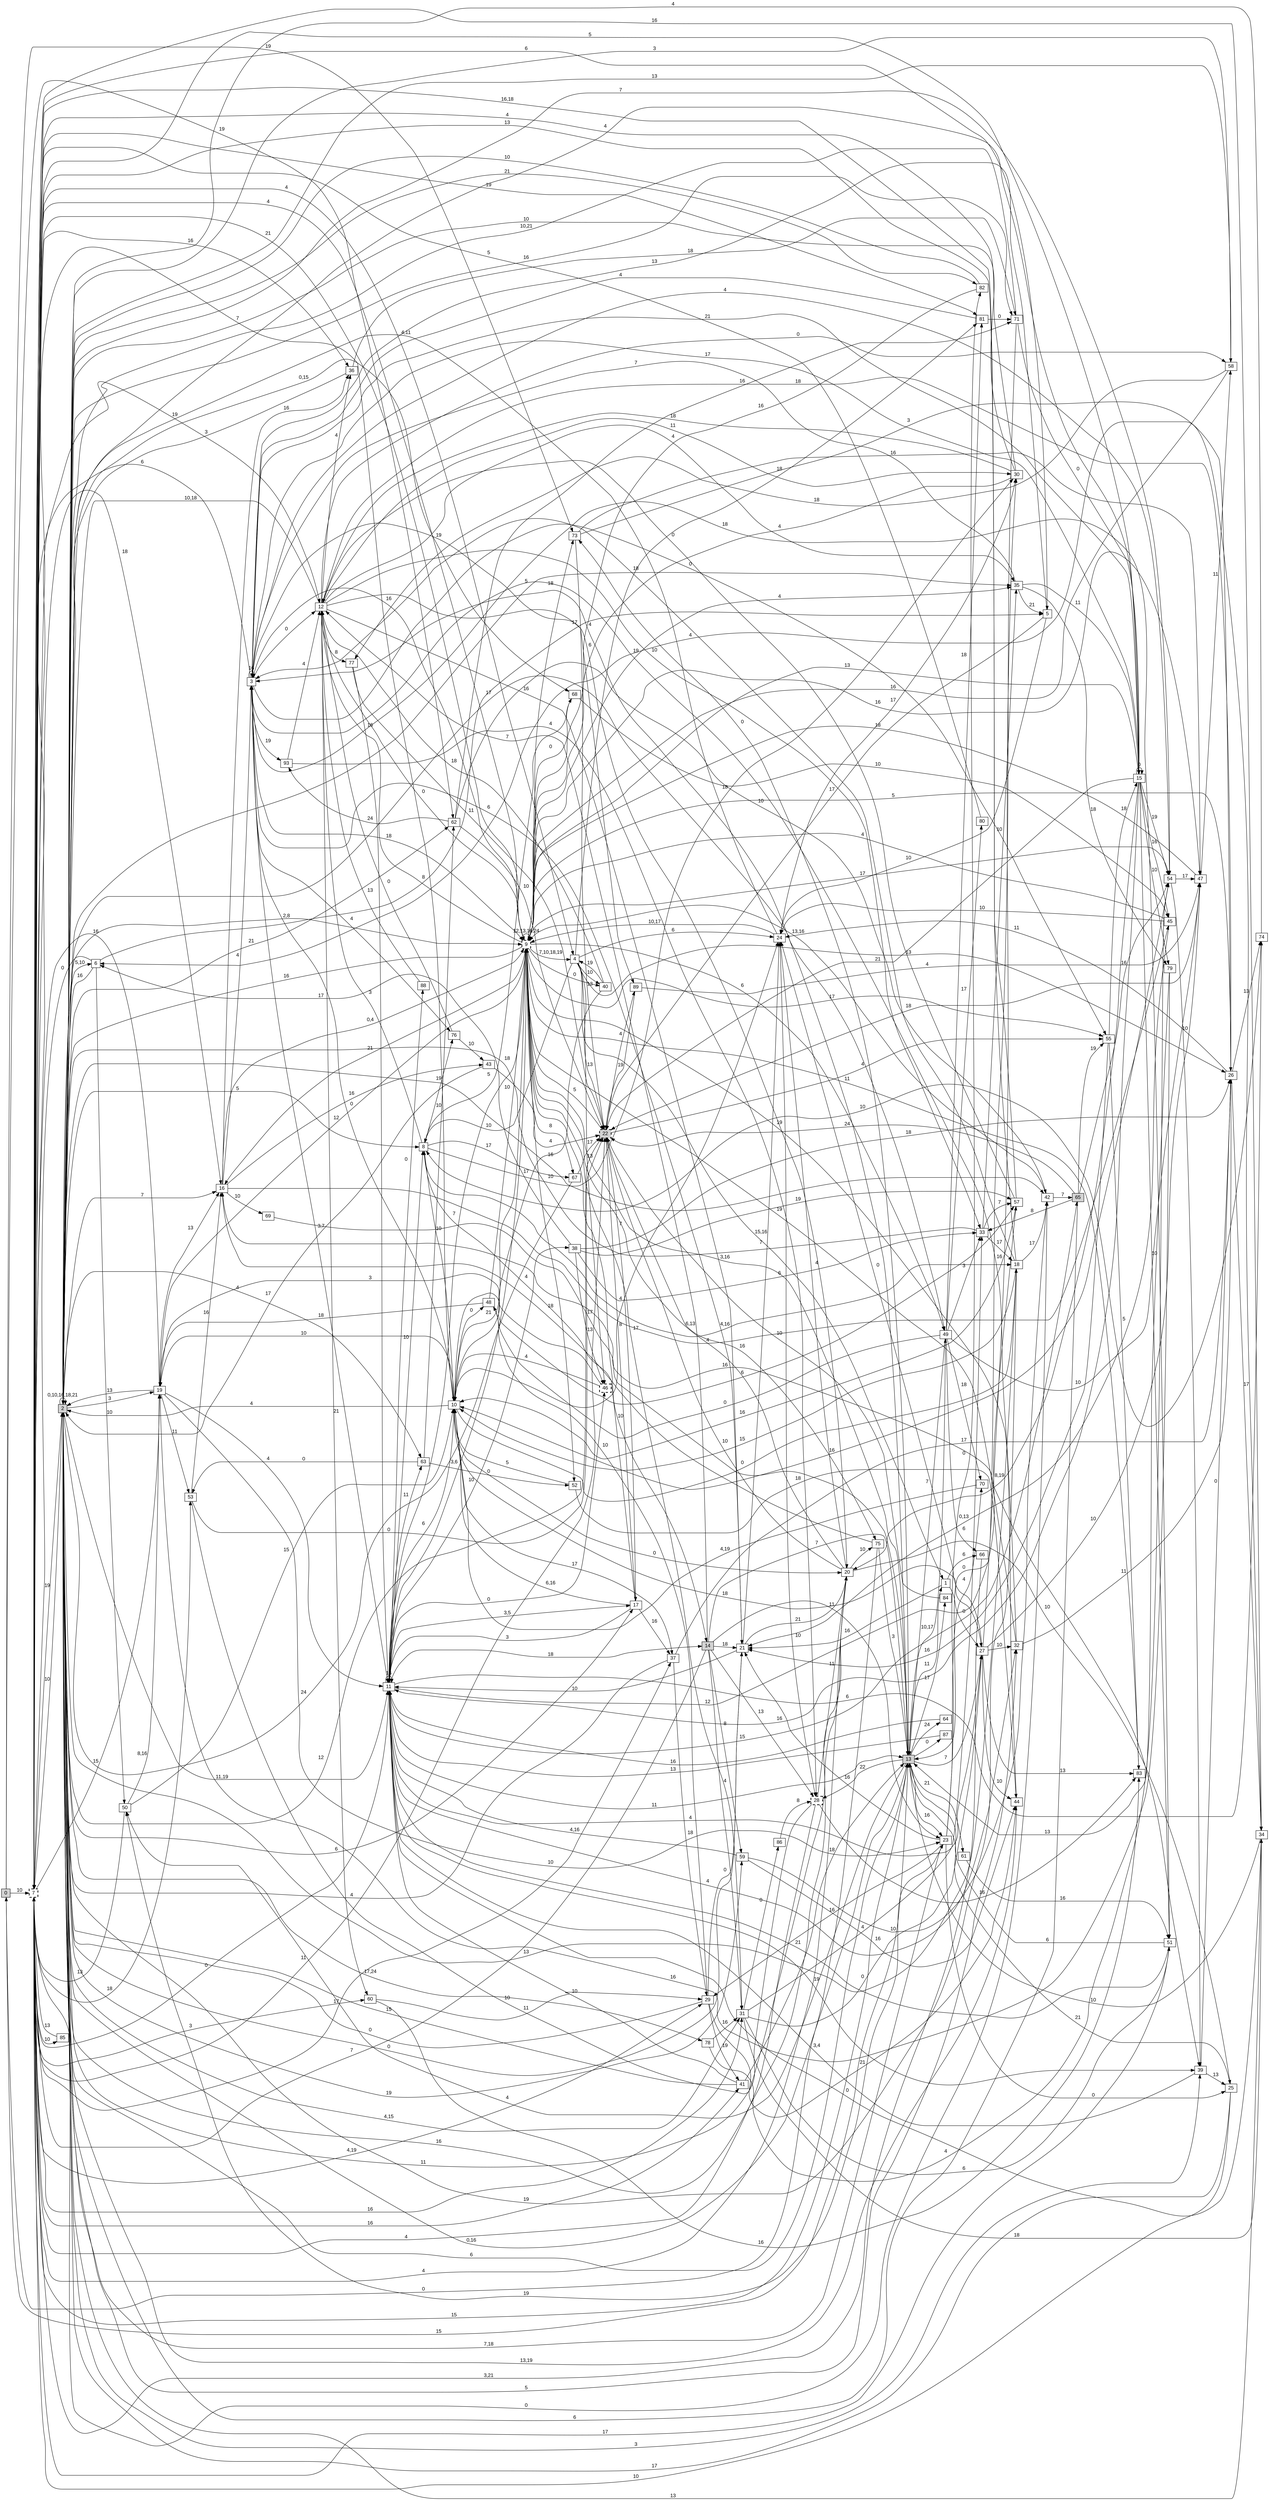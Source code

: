 digraph "NDFA" {
  rankdir=LR
  node [shape=box width=0.1 height=0.1 fontname=Arial]
  edge [fontname=Arial]
/* Estados */
 s0 [label="0" style="filled"] /* I:1 F:0 D:0 */
 s1 [label="1" ] /* I:0 F:0 D:0 */
 s2 [label="2" style="filled"] /* I:1 F:0 D:0 */
 s3 [label="3" ] /* I:0 F:0 D:0 */
 s4 [label="4" ] /* I:0 F:0 D:0 */
 s5 [label="5" ] /* I:0 F:0 D:0 */
 s6 [label="6" ] /* I:0 F:0 D:0 */
 s7 [label="7" style="bold,dashed"] /* I:0 F:1 D:0 */
 s8 [label="8" ] /* I:0 F:0 D:0 */
 s9 [label="9" style="bold,dashed"] /* I:0 F:1 D:0 */
 s10 [label="10" ] /* I:0 F:0 D:0 */
 s11 [label="11" ] /* I:0 F:0 D:0 */
 s12 [label="12" ] /* I:0 F:0 D:0 */
 s13 [label="13" style="filled"] /* I:1 F:0 D:0 */
 s14 [label="14" style="filled"] /* I:1 F:0 D:0 */
 s15 [label="15" ] /* I:0 F:0 D:0 */
 s16 [label="16" ] /* I:0 F:0 D:0 */
 s17 [label="17" ] /* I:0 F:0 D:0 */
 s18 [label="18" ] /* I:0 F:0 D:0 */
 s19 [label="19" ] /* I:0 F:0 D:0 */
 s20 [label="20" ] /* I:0 F:0 D:0 */
 s21 [label="21" ] /* I:0 F:0 D:0 */
 s22 [label="22" style="filled,bold,dashed"] /* I:1 F:1 D:0 */
 s23 [label="23" ] /* I:0 F:0 D:0 */
 s24 [label="24" ] /* I:0 F:0 D:0 */
 s25 [label="25" ] /* I:0 F:0 D:0 */
 s26 [label="26" ] /* I:0 F:0 D:0 */
 s27 [label="27" ] /* I:0 F:0 D:0 */
 s28 [label="28" style="bold,dashed"] /* I:0 F:1 D:0 */
 s29 [label="29" ] /* I:0 F:0 D:0 */
 s30 [label="30" ] /* I:0 F:0 D:0 */
 s31 [label="31" ] /* I:0 F:0 D:0 */
 s32 [label="32" ] /* I:0 F:0 D:0 */
 s33 [label="33" ] /* I:0 F:0 D:0 */
 s34 [label="34" ] /* I:0 F:0 D:0 */
 s35 [label="35" ] /* I:0 F:0 D:0 */
 s36 [label="36" ] /* I:0 F:0 D:0 */
 s37 [label="37" ] /* I:0 F:0 D:0 */
 s38 [label="38" ] /* I:0 F:0 D:0 */
 s39 [label="39" ] /* I:0 F:0 D:0 */
 s40 [label="40" ] /* I:0 F:0 D:0 */
 s41 [label="41" ] /* I:0 F:0 D:0 */
 s42 [label="42" ] /* I:0 F:0 D:0 */
 s43 [label="43" ] /* I:0 F:0 D:0 */
 s44 [label="44" ] /* I:0 F:0 D:0 */
 s45 [label="45" ] /* I:0 F:0 D:0 */
 s46 [label="46" style="bold,dashed"] /* I:0 F:1 D:0 */
 s47 [label="47" ] /* I:0 F:0 D:0 */
 s48 [label="48" ] /* I:0 F:0 D:0 */
 s49 [label="49" ] /* I:0 F:0 D:0 */
 s50 [label="50" ] /* I:0 F:0 D:0 */
 s51 [label="51" ] /* I:0 F:0 D:0 */
 s52 [label="52" ] /* I:0 F:0 D:0 */
 s53 [label="53" ] /* I:0 F:0 D:0 */
 s54 [label="54" ] /* I:0 F:0 D:0 */
 s55 [label="55" ] /* I:0 F:0 D:0 */
 s57 [label="57" ] /* I:0 F:0 D:0 */
 s58 [label="58" ] /* I:0 F:0 D:0 */
 s59 [label="59" ] /* I:0 F:0 D:0 */
 s60 [label="60" ] /* I:0 F:0 D:0 */
 s61 [label="61" ] /* I:0 F:0 D:0 */
 s62 [label="62" ] /* I:0 F:0 D:0 */
 s63 [label="63" ] /* I:0 F:0 D:0 */
 s64 [label="64" ] /* I:0 F:0 D:0 */
 s65 [label="65" style="filled"] /* I:1 F:0 D:0 */
 s66 [label="66" ] /* I:0 F:0 D:0 */
 s67 [label="67" ] /* I:0 F:0 D:0 */
 s68 [label="68" ] /* I:0 F:0 D:0 */
 s69 [label="69" ] /* I:0 F:0 D:0 */
 s70 [label="70" ] /* I:0 F:0 D:0 */
 s71 [label="71" ] /* I:0 F:0 D:0 */
 s73 [label="73" ] /* I:0 F:0 D:0 */
 s74 [label="74" ] /* I:0 F:0 D:0 */
 s75 [label="75" ] /* I:0 F:0 D:0 */
 s76 [label="76" ] /* I:0 F:0 D:0 */
 s77 [label="77" ] /* I:0 F:0 D:0 */
 s78 [label="78" ] /* I:0 F:0 D:0 */
 s79 [label="79" ] /* I:0 F:0 D:0 */
 s80 [label="80" ] /* I:0 F:0 D:0 */
 s81 [label="81" ] /* I:0 F:0 D:0 */
 s82 [label="82" ] /* I:0 F:0 D:0 */
 s83 [label="83" ] /* I:0 F:0 D:0 */
 s84 [label="84" ] /* I:0 F:0 D:0 */
 s85 [label="85" ] /* I:0 F:0 D:0 */
 s86 [label="86" ] /* I:0 F:0 D:0 */
 s87 [label="87" ] /* I:0 F:0 D:0 */
 s88 [label="88" ] /* I:0 F:0 D:0 */
 s89 [label="89" ] /* I:0 F:0 D:0 */
 s93 [label="93" ] /* I:0 F:0 D:0 */
/* Transiciones */
  s0 -> s7 [label="10"]
  s0 -> s13 [label="15"]
  s0 -> s62 [label="19"]
  s0 -> s73 [label="19"]
  s1 -> s21 [label="16"]
  s1 -> s27 [label="0"]
  s1 -> s66 [label="6"]
  s2 -> s2 [label="0,10,16,18,21"]
  s2 -> s6 [label="5,10"]
  s2 -> s7 [label="10"]
  s2 -> s8 [label="5"]
  s2 -> s9 [label="2,8"]
  s2 -> s11 [label="11,19"]
  s2 -> s13 [label="0,16"]
  s2 -> s15 [label="4"]
  s2 -> s16 [label="7"]
  s2 -> s17 [label="6"]
  s2 -> s18 [label="13"]
  s2 -> s19 [label="3"]
  s2 -> s20 [label="16"]
  s2 -> s22 [label="12"]
  s2 -> s23 [label="7,18"]
  s2 -> s31 [label="4,15"]
  s2 -> s32 [label="5"]
  s2 -> s34 [label="13"]
  s2 -> s35 [label="5"]
  s2 -> s39 [label="3"]
  s2 -> s42 [label="16"]
  s2 -> s49 [label="17"]
  s2 -> s54 [label="7"]
  s2 -> s58 [label="3"]
  s2 -> s59 [label="19"]
  s2 -> s62 [label="21"]
  s2 -> s63 [label="4"]
  s2 -> s68 [label="0,15"]
  s2 -> s71 [label="16"]
  s2 -> s78 [label="17,24"]
  s2 -> s82 [label="21"]
  s3 -> s3 [label="16"]
  s3 -> s7 [label="6"]
  s3 -> s9 [label="18"]
  s3 -> s11 [label="3,7"]
  s3 -> s12 [label="0"]
  s3 -> s15 [label="21"]
  s3 -> s21 [label="6"]
  s3 -> s55 [label="0"]
  s3 -> s76 [label="4"]
  s3 -> s89 [label="19"]
  s3 -> s93 [label="19"]
  s4 -> s1 [label="15,16"]
  s4 -> s8 [label="10"]
  s4 -> s22 [label="13"]
  s4 -> s24 [label="6"]
  s4 -> s26 [label="13"]
  s4 -> s40 [label="10"]
  s4 -> s46 [label="13"]
  s4 -> s81 [label="18"]
  s5 -> s3 [label="13"]
  s5 -> s22 [label="17"]
  s5 -> s24 [label="10"]
  s6 -> s2 [label="16"]
  s6 -> s5 [label="17"]
  s6 -> s7 [label="0"]
  s6 -> s50 [label="10"]
  s7 -> s2 [label="19"]
  s7 -> s4 [label="4"]
  s7 -> s5 [label="6"]
  s7 -> s9 [label="4"]
  s7 -> s12 [label="19"]
  s7 -> s16 [label="18"]
  s7 -> s19 [label="15"]
  s7 -> s20 [label="4"]
  s7 -> s22 [label="11"]
  s7 -> s29 [label="4,19"]
  s7 -> s31 [label="16"]
  s7 -> s34 [label="16"]
  s7 -> s36 [label="16"]
  s7 -> s37 [label="17"]
  s7 -> s41 [label="16"]
  s7 -> s42 [label="0"]
  s7 -> s53 [label="18"]
  s7 -> s60 [label="3"]
  s7 -> s81 [label="19"]
  s7 -> s85 [label="10"]
  s8 -> s10 [label="10"]
  s8 -> s12 [label="3"]
  s8 -> s18 [label="4,16"]
  s8 -> s30 [label="18"]
  s8 -> s67 [label="17"]
  s8 -> s76 [label="19"]
  s9 -> s2 [label="16"]
  s9 -> s3 [label="16"]
  s9 -> s4 [label="7,10,18,19"]
  s9 -> s7 [label="21"]
  s9 -> s9 [label="12,13,16,24"]
  s9 -> s11 [label="3,6"]
  s9 -> s12 [label="8"]
  s9 -> s14 [label="10"]
  s9 -> s16 [label="21"]
  s9 -> s31 [label="17"]
  s9 -> s35 [label="4"]
  s9 -> s40 [label="0"]
  s9 -> s47 [label="16"]
  s9 -> s49 [label="6"]
  s9 -> s52 [label="10"]
  s9 -> s54 [label="17"]
  s9 -> s55 [label="17"]
  s9 -> s67 [label="8"]
  s9 -> s68 [label="0"]
  s9 -> s73 [label="18"]
  s10 -> s2 [label="4"]
  s10 -> s3 [label="0"]
  s10 -> s7 [label="7"]
  s10 -> s9 [label="21"]
  s10 -> s18 [label="0"]
  s10 -> s19 [label="10"]
  s10 -> s20 [label="0"]
  s10 -> s24 [label="4"]
  s10 -> s27 [label="18"]
  s10 -> s37 [label="17"]
  s10 -> s48 [label="0"]
  s10 -> s57 [label="6"]
  s11 -> s7 [label="0"]
  s11 -> s8 [label="10"]
  s11 -> s9 [label="7"]
  s11 -> s10 [label="6"]
  s11 -> s11 [label="16"]
  s11 -> s13 [label="11"]
  s11 -> s14 [label="18"]
  s11 -> s17 [label="3,5"]
  s11 -> s32 [label="4"]
  s11 -> s38 [label="10"]
  s11 -> s39 [label="19"]
  s11 -> s46 [label="0"]
  s11 -> s57 [label="12"]
  s11 -> s63 [label="11"]
  s11 -> s65 [label="15"]
  s11 -> s74 [label="6"]
  s11 -> s88 [label="0"]
  s12 -> s2 [label="10,18"]
  s12 -> s9 [label="0"]
  s12 -> s20 [label="6"]
  s12 -> s21 [label="16"]
  s12 -> s30 [label="11"]
  s12 -> s33 [label="10"]
  s12 -> s35 [label="4"]
  s12 -> s36 [label="4"]
  s12 -> s58 [label="0"]
  s12 -> s60 [label="21"]
  s12 -> s77 [label="8"]
  s13 -> s1 [label="11"]
  s13 -> s2 [label="6"]
  s13 -> s3 [label="4"]
  s13 -> s7 [label="15"]
  s13 -> s9 [label="3,16"]
  s13 -> s23 [label="16"]
  s13 -> s27 [label="7"]
  s13 -> s28 [label="22"]
  s13 -> s49 [label="10,17"]
  s13 -> s50 [label="4"]
  s13 -> s61 [label="21"]
  s13 -> s64 [label="24"]
  s13 -> s73 [label="0"]
  s13 -> s84 [label="17"]
  s13 -> s87 [label="0"]
  s14 -> s7 [label="7"]
  s14 -> s12 [label="7"]
  s14 -> s13 [label="7"]
  s14 -> s21 [label="18"]
  s14 -> s23 [label="11"]
  s14 -> s28 [label="13"]
  s14 -> s31 [label="4"]
  s14 -> s59 [label="8"]
  s15 -> s3 [label="17"]
  s15 -> s7 [label="5"]
  s15 -> s9 [label="13"]
  s15 -> s11 [label="16"]
  s15 -> s15 [label="0"]
  s15 -> s20 [label="8,19"]
  s15 -> s22 [label="21"]
  s15 -> s45 [label="16"]
  s15 -> s51 [label="10"]
  s15 -> s54 [label="19"]
  s15 -> s79 [label="10"]
  s16 -> s3 [label="4"]
  s16 -> s9 [label="0,4"]
  s16 -> s36 [label="16"]
  s16 -> s39 [label="16"]
  s16 -> s43 [label="16"]
  s16 -> s45 [label="4"]
  s16 -> s69 [label="10"]
  s17 -> s8 [label="4"]
  s17 -> s10 [label="6,16"]
  s17 -> s11 [label="3"]
  s17 -> s22 [label="8"]
  s17 -> s37 [label="16"]
  s18 -> s2 [label="19"]
  s18 -> s3 [label="18"]
  s18 -> s7 [label="13"]
  s18 -> s10 [label="15"]
  s18 -> s42 [label="17"]
  s19 -> s2 [label="13"]
  s19 -> s7 [label="16"]
  s19 -> s9 [label="12"]
  s19 -> s11 [label="4"]
  s19 -> s16 [label="13"]
  s19 -> s23 [label="10"]
  s19 -> s53 [label="11"]
  s20 -> s9 [label="6,13"]
  s20 -> s22 [label="10"]
  s20 -> s24 [label="4"]
  s20 -> s25 [label="10"]
  s20 -> s75 [label="10"]
  s21 -> s2 [label="0"]
  s21 -> s11 [label="10"]
  s21 -> s20 [label="21"]
  s21 -> s24 [label="7"]
  s22 -> s9 [label="5"]
  s22 -> s17 [label="7"]
  s22 -> s55 [label="4"]
  s22 -> s75 [label="16"]
  s22 -> s89 [label="4"]
  s23 -> s21 [label="16"]
  s23 -> s25 [label="0"]
  s23 -> s29 [label="16"]
  s23 -> s50 [label="19"]
  s23 -> s70 [label="4"]
  s23 -> s82 [label="0"]
  s24 -> s2 [label="4,11"]
  s24 -> s9 [label="10,17"]
  s24 -> s28 [label="10"]
  s24 -> s30 [label="17"]
  s25 -> s2 [label="17"]
  s25 -> s7 [label="10"]
  s25 -> s13 [label="21"]
  s26 -> s9 [label="5"]
  s26 -> s12 [label="18"]
  s26 -> s24 [label="11"]
  s26 -> s34 [label="17"]
  s26 -> s74 [label="13"]
  s27 -> s11 [label="4"]
  s27 -> s24 [label="0"]
  s27 -> s30 [label="16"]
  s27 -> s32 [label="10"]
  s27 -> s44 [label="10"]
  s27 -> s47 [label="10"]
  s27 -> s83 [label="13"]
  s28 -> s2 [label="11"]
  s28 -> s7 [label="4"]
  s28 -> s20 [label="11"]
  s28 -> s83 [label="16"]
  s29 -> s2 [label="0"]
  s29 -> s21 [label="0"]
  s29 -> s41 [label="19"]
  s29 -> s44 [label="21"]
  s29 -> s48 [label="10"]
  s30 -> s2 [label="10"]
  s30 -> s7 [label="4"]
  s30 -> s9 [label="4"]
  s30 -> s12 [label="18"]
  s31 -> s27 [label="0"]
  s31 -> s33 [label="4"]
  s31 -> s34 [label="18"]
  s31 -> s51 [label="6"]
  s31 -> s86 [label="0"]
  s32 -> s3 [label="19"]
  s32 -> s9 [label="19"]
  s32 -> s26 [label="11"]
  s33 -> s2 [label="18"]
  s33 -> s18 [label="17"]
  s33 -> s35 [label="10"]
  s33 -> s57 [label="7"]
  s34 -> s6 [label="4"]
  s34 -> s11 [label="0"]
  s34 -> s13 [label="10"]
  s35 -> s3 [label="7"]
  s35 -> s5 [label="21"]
  s35 -> s15 [label="11"]
  s35 -> s79 [label="18"]
  s36 -> s2 [label="3"]
  s36 -> s71 [label="18"]
  s37 -> s2 [label="4"]
  s37 -> s26 [label="17"]
  s37 -> s29 [label="18"]
  s38 -> s6 [label="17"]
  s38 -> s26 [label="18"]
  s38 -> s33 [label="6"]
  s38 -> s46 [label="13"]
  s38 -> s57 [label="19"]
  s39 -> s11 [label="3,4"]
  s39 -> s25 [label="13"]
  s39 -> s26 [label="0"]
  s40 -> s4 [label="19"]
  s40 -> s10 [label="17"]
  s40 -> s12 [label="18"]
  s41 -> s2 [label="15"]
  s41 -> s11 [label="10"]
  s41 -> s13 [label="18"]
  s42 -> s9 [label="13,16"]
  s42 -> s65 [label="7"]
  s43 -> s2 [label="17"]
  s43 -> s22 [label="4"]
  s44 -> s2 [label="13,19"]
  s44 -> s9 [label="19"]
  s45 -> s9 [label="4"]
  s45 -> s21 [label="0,13"]
  s45 -> s24 [label="10"]
  s46 -> s10 [label="4"]
  s46 -> s19 [label="3"]
  s47 -> s9 [label="18"]
  s47 -> s22 [label="18"]
  s47 -> s58 [label="11"]
  s48 -> s9 [label="10"]
  s48 -> s19 [label="18"]
  s49 -> s13 [label="7"]
  s49 -> s33 [label="3"]
  s49 -> s47 [label="10"]
  s49 -> s48 [label="0"]
  s49 -> s66 [label="6"]
  s49 -> s70 [label="18"]
  s49 -> s80 [label="17"]
  s49 -> s81 [label="18"]
  s50 -> s7 [label="13"]
  s50 -> s10 [label="15"]
  s50 -> s19 [label="8,16"]
  s51 -> s3 [label="18"]
  s51 -> s7 [label="17"]
  s51 -> s11 [label="21"]
  s51 -> s13 [label="6"]
  s52 -> s10 [label="5"]
  s52 -> s44 [label="18"]
  s53 -> s16 [label="16"]
  s53 -> s20 [label="10"]
  s53 -> s22 [label="0"]
  s54 -> s3 [label="4"]
  s54 -> s10 [label="16"]
  s54 -> s39 [label="10"]
  s54 -> s47 [label="17"]
  s55 -> s15 [label="18"]
  s55 -> s21 [label="16"]
  s55 -> s83 [label="5"]
  s57 -> s7 [label="16,18"]
  s57 -> s10 [label="16"]
  s57 -> s12 [label="0"]
  s58 -> s2 [label="13"]
  s58 -> s9 [label="16"]
  s58 -> s77 [label="18"]
  s59 -> s11 [label="4,16"]
  s59 -> s42 [label="10"]
  s59 -> s44 [label="16"]
  s60 -> s29 [label="11"]
  s60 -> s83 [label="16"]
  s61 -> s51 [label="16"]
  s62 -> s22 [label="10"]
  s62 -> s42 [label="10"]
  s62 -> s71 [label="16"]
  s62 -> s93 [label="24"]
  s63 -> s52 [label="0"]
  s63 -> s53 [label="0"]
  s63 -> s62 [label="10"]
  s64 -> s11 [label="16"]
  s65 -> s2 [label="6"]
  s65 -> s22 [label="24"]
  s65 -> s33 [label="8"]
  s65 -> s54 [label="16"]
  s65 -> s55 [label="19"]
  s66 -> s7 [label="3,21"]
  s67 -> s2 [label="24"]
  s67 -> s22 [label="17"]
  s68 -> s8 [label="5"]
  s68 -> s45 [label="10"]
  s69 -> s13 [label="17"]
  s70 -> s10 [label="4,19"]
  s71 -> s2 [label="10,21"]
  s71 -> s13 [label="0"]
  s71 -> s15 [label="0"]
  s73 -> s22 [label="13"]
  s73 -> s26 [label="3"]
  s73 -> s47 [label="16"]
  s74 -> s2 [label="4"]
  s74 -> s8 [label="10"]
  s75 -> s0 [label="0"]
  s75 -> s13 [label="3"]
  s75 -> s16 [label="18"]
  s76 -> s12 [label="0"]
  s76 -> s43 [label="10"]
  s77 -> s11 [label="16"]
  s77 -> s22 [label="11"]
  s78 -> s31 [label="16"]
  s78 -> s54 [label="4"]
  s79 -> s13 [label="13"]
  s79 -> s19 [label="16"]
  s80 -> s7 [label="5"]
  s81 -> s3 [label="4"]
  s81 -> s71 [label="0"]
  s82 -> s2 [label="10"]
  s82 -> s9 [label="16"]
  s83 -> s9 [label="11"]
  s84 -> s22 [label="10"]
  s85 -> s7 [label="13"]
  s86 -> s28 [label="8"]
  s87 -> s11 [label="13"]
  s88 -> s12 [label="13"]
  s89 -> s22 [label="19"]
  s89 -> s47 [label="4"]
  s93 -> s12 [label="4"]
  s93 -> s28 [label="4"]
}
